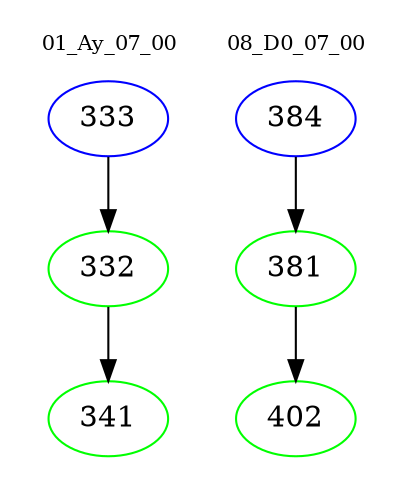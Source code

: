 digraph{
subgraph cluster_0 {
color = white
label = "01_Ay_07_00";
fontsize=10;
T0_333 [label="333", color="blue"]
T0_333 -> T0_332 [color="black"]
T0_332 [label="332", color="green"]
T0_332 -> T0_341 [color="black"]
T0_341 [label="341", color="green"]
}
subgraph cluster_1 {
color = white
label = "08_D0_07_00";
fontsize=10;
T1_384 [label="384", color="blue"]
T1_384 -> T1_381 [color="black"]
T1_381 [label="381", color="green"]
T1_381 -> T1_402 [color="black"]
T1_402 [label="402", color="green"]
}
}
